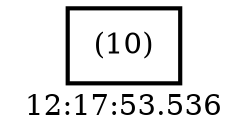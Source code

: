 digraph  g{ graph[label = "12:17:53.536"]
node [shape=rectangle, color=black, fontcolor=black, style=bold] edge [color=black] 0 [label="(10)"] ; 
}

